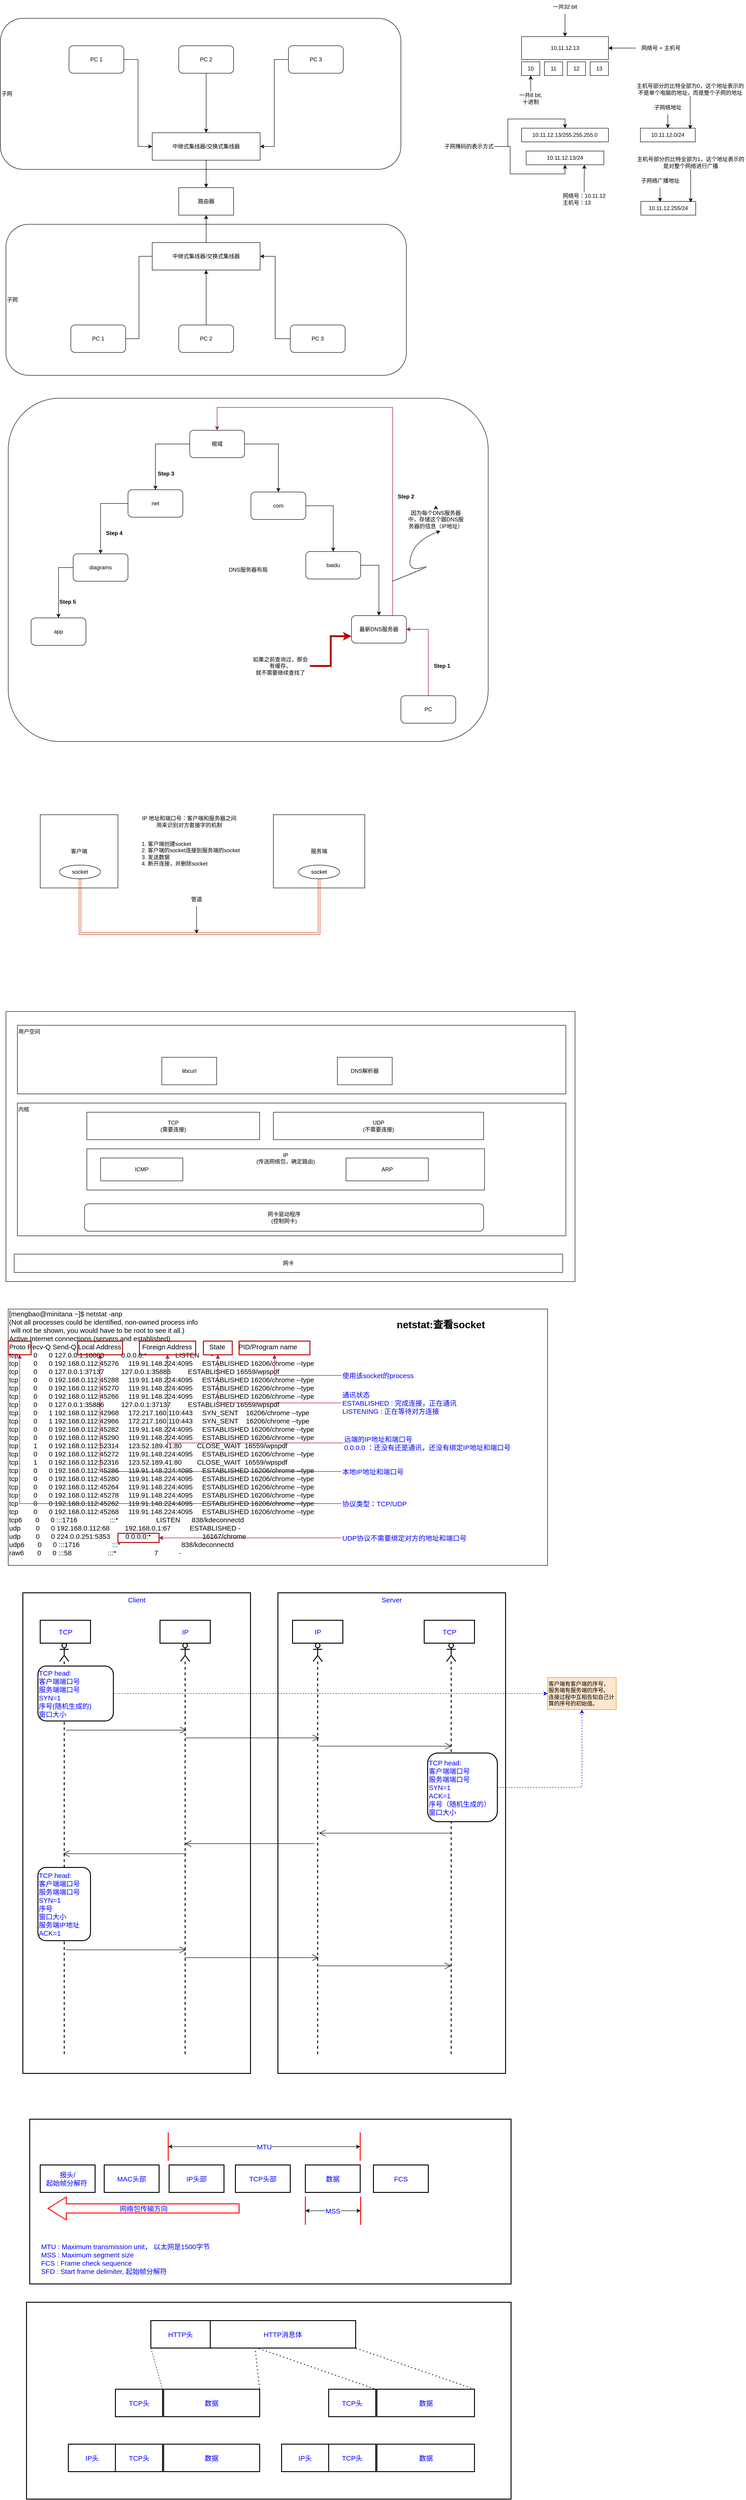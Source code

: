 <mxfile version="18.1.3" type="github">
  <diagram id="knVdi2B20uO46Ndzs_iI" name="Page-1">
    <mxGraphModel dx="2249" dy="760" grid="1" gridSize="10" guides="1" tooltips="1" connect="1" arrows="1" fold="1" page="1" pageScale="1" pageWidth="827" pageHeight="1169" math="0" shadow="0">
      <root>
        <mxCell id="0" />
        <mxCell id="1" parent="0" />
        <mxCell id="ZMraVCoQCxqRNA1w8z8N-147" value="Server" style="rounded=0;whiteSpace=wrap;html=1;shadow=0;fontSize=15;fontColor=#0000FF;strokeColor=default;strokeWidth=2;fillColor=default;verticalAlign=top;" parent="1" vertex="1">
          <mxGeometry x="-220" y="3480" width="498" height="1050" as="geometry" />
        </mxCell>
        <mxCell id="ZMraVCoQCxqRNA1w8z8N-146" value="Client" style="rounded=0;whiteSpace=wrap;html=1;shadow=0;fontSize=15;fontColor=#0000FF;strokeColor=default;strokeWidth=2;fillColor=default;verticalAlign=top;" parent="1" vertex="1">
          <mxGeometry x="-778" y="3480" width="498" height="1050" as="geometry" />
        </mxCell>
        <mxCell id="ZMraVCoQCxqRNA1w8z8N-74" value="DNS服务器布局" style="rounded=1;whiteSpace=wrap;html=1;shadow=0;strokeColor=default;" parent="1" vertex="1">
          <mxGeometry x="-810" y="870" width="1050" height="750" as="geometry" />
        </mxCell>
        <mxCell id="ZMraVCoQCxqRNA1w8z8N-20" value="子网" style="rounded=1;whiteSpace=wrap;html=1;shadow=0;strokeColor=default;align=left;" parent="1" vertex="1">
          <mxGeometry x="-815" y="490" width="876" height="330" as="geometry" />
        </mxCell>
        <mxCell id="ZMraVCoQCxqRNA1w8z8N-18" value="子网" style="rounded=1;whiteSpace=wrap;html=1;shadow=0;strokeColor=default;align=left;" parent="1" vertex="1">
          <mxGeometry x="-827" y="40" width="876" height="330" as="geometry" />
        </mxCell>
        <mxCell id="ZMraVCoQCxqRNA1w8z8N-12" style="edgeStyle=orthogonalEdgeStyle;rounded=0;orthogonalLoop=1;jettySize=auto;html=1;" parent="1" source="ZMraVCoQCxqRNA1w8z8N-1" target="ZMraVCoQCxqRNA1w8z8N-4" edge="1">
          <mxGeometry relative="1" as="geometry" />
        </mxCell>
        <mxCell id="ZMraVCoQCxqRNA1w8z8N-1" value="PC 2" style="rounded=1;whiteSpace=wrap;html=1;" parent="1" vertex="1">
          <mxGeometry x="-437" y="100" width="120" height="60" as="geometry" />
        </mxCell>
        <mxCell id="ZMraVCoQCxqRNA1w8z8N-10" style="edgeStyle=orthogonalEdgeStyle;rounded=0;orthogonalLoop=1;jettySize=auto;html=1;entryX=0;entryY=0.5;entryDx=0;entryDy=0;" parent="1" source="ZMraVCoQCxqRNA1w8z8N-2" target="ZMraVCoQCxqRNA1w8z8N-4" edge="1">
          <mxGeometry relative="1" as="geometry" />
        </mxCell>
        <mxCell id="ZMraVCoQCxqRNA1w8z8N-2" value="PC 1" style="rounded=1;whiteSpace=wrap;html=1;" parent="1" vertex="1">
          <mxGeometry x="-677" y="100" width="120" height="60" as="geometry" />
        </mxCell>
        <mxCell id="ZMraVCoQCxqRNA1w8z8N-11" style="edgeStyle=orthogonalEdgeStyle;rounded=0;orthogonalLoop=1;jettySize=auto;html=1;entryX=1;entryY=0.5;entryDx=0;entryDy=0;" parent="1" source="ZMraVCoQCxqRNA1w8z8N-3" target="ZMraVCoQCxqRNA1w8z8N-4" edge="1">
          <mxGeometry relative="1" as="geometry" />
        </mxCell>
        <mxCell id="ZMraVCoQCxqRNA1w8z8N-3" value="PC 3" style="rounded=1;whiteSpace=wrap;html=1;" parent="1" vertex="1">
          <mxGeometry x="-197" y="100" width="120" height="60" as="geometry" />
        </mxCell>
        <mxCell id="ZMraVCoQCxqRNA1w8z8N-13" style="edgeStyle=orthogonalEdgeStyle;rounded=0;orthogonalLoop=1;jettySize=auto;html=1;exitX=0.5;exitY=1;exitDx=0;exitDy=0;entryX=0.5;entryY=0;entryDx=0;entryDy=0;" parent="1" source="ZMraVCoQCxqRNA1w8z8N-4" target="ZMraVCoQCxqRNA1w8z8N-5" edge="1">
          <mxGeometry relative="1" as="geometry" />
        </mxCell>
        <mxCell id="ZMraVCoQCxqRNA1w8z8N-4" value="中继式集线器/交换式集线器" style="rounded=0;whiteSpace=wrap;html=1;" parent="1" vertex="1">
          <mxGeometry x="-495" y="290" width="236" height="60" as="geometry" />
        </mxCell>
        <mxCell id="ZMraVCoQCxqRNA1w8z8N-5" value="路由器" style="rounded=0;whiteSpace=wrap;html=1;" parent="1" vertex="1">
          <mxGeometry x="-437" y="410" width="120" height="60" as="geometry" />
        </mxCell>
        <mxCell id="ZMraVCoQCxqRNA1w8z8N-15" style="edgeStyle=orthogonalEdgeStyle;rounded=0;orthogonalLoop=1;jettySize=auto;html=1;entryX=0.5;entryY=1;entryDx=0;entryDy=0;" parent="1" source="ZMraVCoQCxqRNA1w8z8N-6" target="ZMraVCoQCxqRNA1w8z8N-9" edge="1">
          <mxGeometry relative="1" as="geometry" />
        </mxCell>
        <mxCell id="ZMraVCoQCxqRNA1w8z8N-6" value="PC 2" style="rounded=1;whiteSpace=wrap;html=1;" parent="1" vertex="1">
          <mxGeometry x="-437" y="710" width="120" height="60" as="geometry" />
        </mxCell>
        <mxCell id="ZMraVCoQCxqRNA1w8z8N-7" value="PC 1" style="rounded=1;whiteSpace=wrap;html=1;" parent="1" vertex="1">
          <mxGeometry x="-673" y="710" width="120" height="60" as="geometry" />
        </mxCell>
        <mxCell id="ZMraVCoQCxqRNA1w8z8N-17" style="edgeStyle=orthogonalEdgeStyle;rounded=0;orthogonalLoop=1;jettySize=auto;html=1;entryX=1;entryY=0.5;entryDx=0;entryDy=0;" parent="1" source="ZMraVCoQCxqRNA1w8z8N-8" target="ZMraVCoQCxqRNA1w8z8N-9" edge="1">
          <mxGeometry relative="1" as="geometry" />
        </mxCell>
        <mxCell id="ZMraVCoQCxqRNA1w8z8N-8" value="PC 3" style="rounded=1;whiteSpace=wrap;html=1;" parent="1" vertex="1">
          <mxGeometry x="-193" y="710" width="120" height="60" as="geometry" />
        </mxCell>
        <mxCell id="ZMraVCoQCxqRNA1w8z8N-14" style="edgeStyle=orthogonalEdgeStyle;rounded=0;orthogonalLoop=1;jettySize=auto;html=1;exitX=0.5;exitY=0;exitDx=0;exitDy=0;" parent="1" source="ZMraVCoQCxqRNA1w8z8N-9" target="ZMraVCoQCxqRNA1w8z8N-5" edge="1">
          <mxGeometry relative="1" as="geometry" />
        </mxCell>
        <mxCell id="ZMraVCoQCxqRNA1w8z8N-9" value="中继式集线器/交换式集线器" style="rounded=0;whiteSpace=wrap;html=1;" parent="1" vertex="1">
          <mxGeometry x="-495" y="530" width="236" height="60" as="geometry" />
        </mxCell>
        <mxCell id="ZMraVCoQCxqRNA1w8z8N-21" value="" style="edgeStyle=orthogonalEdgeStyle;rounded=0;orthogonalLoop=1;jettySize=auto;html=1;entryX=0;entryY=0.5;entryDx=0;entryDy=0;endArrow=none;" parent="1" source="ZMraVCoQCxqRNA1w8z8N-7" target="ZMraVCoQCxqRNA1w8z8N-9" edge="1">
          <mxGeometry relative="1" as="geometry">
            <mxPoint x="-553" y="740" as="sourcePoint" />
            <mxPoint x="-495" y="560" as="targetPoint" />
          </mxGeometry>
        </mxCell>
        <mxCell id="ZMraVCoQCxqRNA1w8z8N-22" value="10.11.12.13" style="rounded=0;whiteSpace=wrap;html=1;shadow=0;strokeColor=default;" parent="1" vertex="1">
          <mxGeometry x="313" y="80" width="190" height="50" as="geometry" />
        </mxCell>
        <mxCell id="ZMraVCoQCxqRNA1w8z8N-30" style="edgeStyle=orthogonalEdgeStyle;rounded=0;orthogonalLoop=1;jettySize=auto;html=1;" parent="1" source="ZMraVCoQCxqRNA1w8z8N-23" target="ZMraVCoQCxqRNA1w8z8N-22" edge="1">
          <mxGeometry relative="1" as="geometry" />
        </mxCell>
        <mxCell id="ZMraVCoQCxqRNA1w8z8N-23" value="一共32 bit" style="text;html=1;strokeColor=none;fillColor=none;align=center;verticalAlign=middle;whiteSpace=wrap;rounded=0;shadow=0;" parent="1" vertex="1">
          <mxGeometry x="378" width="60" height="30" as="geometry" />
        </mxCell>
        <mxCell id="ZMraVCoQCxqRNA1w8z8N-24" value="10.11.12.13/255.255.255.0" style="rounded=0;whiteSpace=wrap;html=1;shadow=0;strokeColor=default;" parent="1" vertex="1">
          <mxGeometry x="313" y="280" width="190" height="30" as="geometry" />
        </mxCell>
        <mxCell id="ZMraVCoQCxqRNA1w8z8N-25" value="10" style="rounded=0;whiteSpace=wrap;html=1;shadow=0;strokeColor=default;" parent="1" vertex="1">
          <mxGeometry x="313" y="135" width="40" height="30" as="geometry" />
        </mxCell>
        <mxCell id="ZMraVCoQCxqRNA1w8z8N-26" value="11" style="rounded=0;whiteSpace=wrap;html=1;shadow=0;strokeColor=default;" parent="1" vertex="1">
          <mxGeometry x="363" y="135" width="40" height="30" as="geometry" />
        </mxCell>
        <mxCell id="ZMraVCoQCxqRNA1w8z8N-27" value="12" style="rounded=0;whiteSpace=wrap;html=1;shadow=0;strokeColor=default;" parent="1" vertex="1">
          <mxGeometry x="413" y="135" width="40" height="30" as="geometry" />
        </mxCell>
        <mxCell id="ZMraVCoQCxqRNA1w8z8N-28" value="13" style="rounded=0;whiteSpace=wrap;html=1;shadow=0;strokeColor=default;" parent="1" vertex="1">
          <mxGeometry x="463" y="135" width="40" height="30" as="geometry" />
        </mxCell>
        <mxCell id="ZMraVCoQCxqRNA1w8z8N-32" style="edgeStyle=orthogonalEdgeStyle;rounded=0;orthogonalLoop=1;jettySize=auto;html=1;exitX=0.5;exitY=0;exitDx=0;exitDy=0;entryX=0.5;entryY=1;entryDx=0;entryDy=0;" parent="1" source="ZMraVCoQCxqRNA1w8z8N-31" target="ZMraVCoQCxqRNA1w8z8N-25" edge="1">
          <mxGeometry relative="1" as="geometry" />
        </mxCell>
        <mxCell id="ZMraVCoQCxqRNA1w8z8N-31" value="一共8 bit, 十进制" style="text;html=1;strokeColor=none;fillColor=none;align=center;verticalAlign=middle;whiteSpace=wrap;rounded=0;shadow=0;" parent="1" vertex="1">
          <mxGeometry x="303" y="200" width="60" height="30" as="geometry" />
        </mxCell>
        <mxCell id="ZMraVCoQCxqRNA1w8z8N-35" style="edgeStyle=orthogonalEdgeStyle;rounded=0;orthogonalLoop=1;jettySize=auto;html=1;" parent="1" source="ZMraVCoQCxqRNA1w8z8N-34" target="ZMraVCoQCxqRNA1w8z8N-22" edge="1">
          <mxGeometry relative="1" as="geometry" />
        </mxCell>
        <mxCell id="ZMraVCoQCxqRNA1w8z8N-34" value="网络号 + 主机号" style="text;html=1;strokeColor=none;fillColor=none;align=center;verticalAlign=middle;whiteSpace=wrap;rounded=0;shadow=0;" parent="1" vertex="1">
          <mxGeometry x="563" y="90" width="110" height="30" as="geometry" />
        </mxCell>
        <mxCell id="ZMraVCoQCxqRNA1w8z8N-36" value="10.11.12.13/24" style="rounded=0;whiteSpace=wrap;html=1;shadow=0;strokeColor=default;" parent="1" vertex="1">
          <mxGeometry x="323" y="330" width="170" height="30" as="geometry" />
        </mxCell>
        <mxCell id="ZMraVCoQCxqRNA1w8z8N-38" style="edgeStyle=orthogonalEdgeStyle;rounded=0;orthogonalLoop=1;jettySize=auto;html=1;entryX=0.5;entryY=0;entryDx=0;entryDy=0;" parent="1" source="ZMraVCoQCxqRNA1w8z8N-37" target="ZMraVCoQCxqRNA1w8z8N-24" edge="1">
          <mxGeometry relative="1" as="geometry" />
        </mxCell>
        <mxCell id="ZMraVCoQCxqRNA1w8z8N-39" style="edgeStyle=orthogonalEdgeStyle;rounded=0;orthogonalLoop=1;jettySize=auto;html=1;entryX=0.5;entryY=1;entryDx=0;entryDy=0;" parent="1" source="ZMraVCoQCxqRNA1w8z8N-37" target="ZMraVCoQCxqRNA1w8z8N-36" edge="1">
          <mxGeometry relative="1" as="geometry" />
        </mxCell>
        <mxCell id="ZMraVCoQCxqRNA1w8z8N-37" value="子网掩码的表示方式" style="text;html=1;strokeColor=none;fillColor=none;align=center;verticalAlign=middle;whiteSpace=wrap;rounded=0;shadow=0;" parent="1" vertex="1">
          <mxGeometry x="143" y="305" width="110" height="30" as="geometry" />
        </mxCell>
        <mxCell id="ZMraVCoQCxqRNA1w8z8N-42" style="edgeStyle=orthogonalEdgeStyle;rounded=0;orthogonalLoop=1;jettySize=auto;html=1;entryX=0.5;entryY=0;entryDx=0;entryDy=0;" parent="1" source="ZMraVCoQCxqRNA1w8z8N-40" target="ZMraVCoQCxqRNA1w8z8N-41" edge="1">
          <mxGeometry relative="1" as="geometry" />
        </mxCell>
        <mxCell id="ZMraVCoQCxqRNA1w8z8N-40" value="子网络地址" style="text;html=1;strokeColor=none;fillColor=none;align=center;verticalAlign=middle;whiteSpace=wrap;rounded=0;shadow=0;" parent="1" vertex="1">
          <mxGeometry x="593" y="220" width="80" height="30" as="geometry" />
        </mxCell>
        <mxCell id="ZMraVCoQCxqRNA1w8z8N-41" value="10.11.12.0/24" style="rounded=0;whiteSpace=wrap;html=1;shadow=0;strokeColor=default;" parent="1" vertex="1">
          <mxGeometry x="573" y="280" width="120" height="30" as="geometry" />
        </mxCell>
        <mxCell id="ZMraVCoQCxqRNA1w8z8N-45" style="edgeStyle=orthogonalEdgeStyle;rounded=0;orthogonalLoop=1;jettySize=auto;html=1;entryX=0.908;entryY=0.067;entryDx=0;entryDy=0;entryPerimeter=0;" parent="1" source="ZMraVCoQCxqRNA1w8z8N-43" target="ZMraVCoQCxqRNA1w8z8N-41" edge="1">
          <mxGeometry relative="1" as="geometry" />
        </mxCell>
        <mxCell id="ZMraVCoQCxqRNA1w8z8N-43" value="主机号部分的比特全部为0，这个地址表示的不是单个电脑的地址，而是整个子网的地址" style="text;html=1;strokeColor=none;fillColor=none;align=center;verticalAlign=middle;whiteSpace=wrap;rounded=0;shadow=0;" parent="1" vertex="1">
          <mxGeometry x="562" y="180" width="240" height="30" as="geometry" />
        </mxCell>
        <mxCell id="ZMraVCoQCxqRNA1w8z8N-47" style="edgeStyle=orthogonalEdgeStyle;rounded=0;orthogonalLoop=1;jettySize=auto;html=1;entryX=0.75;entryY=1;entryDx=0;entryDy=0;" parent="1" source="ZMraVCoQCxqRNA1w8z8N-46" target="ZMraVCoQCxqRNA1w8z8N-36" edge="1">
          <mxGeometry relative="1" as="geometry" />
        </mxCell>
        <mxCell id="ZMraVCoQCxqRNA1w8z8N-46" value="网络号：10.11.12&lt;br&gt;&lt;div style=&quot;text-align: left&quot;&gt;&lt;span&gt;主机号：13&lt;/span&gt;&lt;/div&gt;" style="text;html=1;strokeColor=none;fillColor=none;align=center;verticalAlign=middle;whiteSpace=wrap;rounded=0;shadow=0;" parent="1" vertex="1">
          <mxGeometry x="390" y="420" width="120" height="30" as="geometry" />
        </mxCell>
        <mxCell id="ZMraVCoQCxqRNA1w8z8N-48" style="edgeStyle=orthogonalEdgeStyle;rounded=0;orthogonalLoop=1;jettySize=auto;html=1;entryX=0.35;entryY=0.033;entryDx=0;entryDy=0;entryPerimeter=0;" parent="1" source="ZMraVCoQCxqRNA1w8z8N-49" target="ZMraVCoQCxqRNA1w8z8N-50" edge="1">
          <mxGeometry relative="1" as="geometry" />
        </mxCell>
        <mxCell id="ZMraVCoQCxqRNA1w8z8N-49" value="子网络广播地址" style="text;html=1;strokeColor=none;fillColor=none;align=center;verticalAlign=middle;whiteSpace=wrap;rounded=0;shadow=0;" parent="1" vertex="1">
          <mxGeometry x="565.5" y="380" width="101" height="30" as="geometry" />
        </mxCell>
        <mxCell id="ZMraVCoQCxqRNA1w8z8N-50" value="10.11.12.255/24" style="rounded=0;whiteSpace=wrap;html=1;shadow=0;strokeColor=default;" parent="1" vertex="1">
          <mxGeometry x="574" y="440" width="120" height="30" as="geometry" />
        </mxCell>
        <mxCell id="ZMraVCoQCxqRNA1w8z8N-51" style="edgeStyle=orthogonalEdgeStyle;rounded=0;orthogonalLoop=1;jettySize=auto;html=1;entryX=0.908;entryY=0.067;entryDx=0;entryDy=0;entryPerimeter=0;" parent="1" source="ZMraVCoQCxqRNA1w8z8N-52" target="ZMraVCoQCxqRNA1w8z8N-50" edge="1">
          <mxGeometry relative="1" as="geometry" />
        </mxCell>
        <mxCell id="ZMraVCoQCxqRNA1w8z8N-52" value="主机号部分的比特全部为1，这个地址表示的是对整个网络进行广播" style="text;html=1;strokeColor=none;fillColor=none;align=center;verticalAlign=middle;whiteSpace=wrap;rounded=0;shadow=0;" parent="1" vertex="1">
          <mxGeometry x="563" y="340" width="240" height="30" as="geometry" />
        </mxCell>
        <mxCell id="ZMraVCoQCxqRNA1w8z8N-61" style="edgeStyle=orthogonalEdgeStyle;rounded=0;orthogonalLoop=1;jettySize=auto;html=1;" parent="1" source="ZMraVCoQCxqRNA1w8z8N-54" target="ZMraVCoQCxqRNA1w8z8N-56" edge="1">
          <mxGeometry relative="1" as="geometry" />
        </mxCell>
        <mxCell id="ZMraVCoQCxqRNA1w8z8N-65" style="edgeStyle=orthogonalEdgeStyle;rounded=0;orthogonalLoop=1;jettySize=auto;html=1;exitX=0;exitY=0.5;exitDx=0;exitDy=0;" parent="1" source="ZMraVCoQCxqRNA1w8z8N-54" target="ZMraVCoQCxqRNA1w8z8N-55" edge="1">
          <mxGeometry relative="1" as="geometry" />
        </mxCell>
        <mxCell id="ZMraVCoQCxqRNA1w8z8N-54" value="根域" style="rounded=1;whiteSpace=wrap;html=1;shadow=0;strokeColor=default;" parent="1" vertex="1">
          <mxGeometry x="-413" y="940" width="120" height="60" as="geometry" />
        </mxCell>
        <mxCell id="ZMraVCoQCxqRNA1w8z8N-66" style="edgeStyle=orthogonalEdgeStyle;rounded=0;orthogonalLoop=1;jettySize=auto;html=1;exitX=0;exitY=0.5;exitDx=0;exitDy=0;entryX=0.5;entryY=0;entryDx=0;entryDy=0;" parent="1" source="ZMraVCoQCxqRNA1w8z8N-55" target="ZMraVCoQCxqRNA1w8z8N-57" edge="1">
          <mxGeometry relative="1" as="geometry" />
        </mxCell>
        <mxCell id="ZMraVCoQCxqRNA1w8z8N-55" value="net" style="rounded=1;whiteSpace=wrap;html=1;shadow=0;strokeColor=default;" parent="1" vertex="1">
          <mxGeometry x="-548" y="1070" width="120" height="60" as="geometry" />
        </mxCell>
        <mxCell id="ZMraVCoQCxqRNA1w8z8N-62" style="edgeStyle=orthogonalEdgeStyle;rounded=0;orthogonalLoop=1;jettySize=auto;html=1;exitX=1;exitY=0.5;exitDx=0;exitDy=0;" parent="1" source="ZMraVCoQCxqRNA1w8z8N-56" target="ZMraVCoQCxqRNA1w8z8N-58" edge="1">
          <mxGeometry relative="1" as="geometry" />
        </mxCell>
        <mxCell id="ZMraVCoQCxqRNA1w8z8N-56" value="com" style="rounded=1;whiteSpace=wrap;html=1;shadow=0;strokeColor=default;" parent="1" vertex="1">
          <mxGeometry x="-279" y="1075" width="120" height="60" as="geometry" />
        </mxCell>
        <mxCell id="ZMraVCoQCxqRNA1w8z8N-67" style="edgeStyle=orthogonalEdgeStyle;rounded=0;orthogonalLoop=1;jettySize=auto;html=1;entryX=0.5;entryY=0;entryDx=0;entryDy=0;exitX=0;exitY=0.5;exitDx=0;exitDy=0;" parent="1" source="ZMraVCoQCxqRNA1w8z8N-57" target="ZMraVCoQCxqRNA1w8z8N-59" edge="1">
          <mxGeometry relative="1" as="geometry" />
        </mxCell>
        <mxCell id="ZMraVCoQCxqRNA1w8z8N-57" value="diagrams" style="rounded=1;whiteSpace=wrap;html=1;shadow=0;strokeColor=default;" parent="1" vertex="1">
          <mxGeometry x="-668" y="1210" width="120" height="60" as="geometry" />
        </mxCell>
        <mxCell id="ZMraVCoQCxqRNA1w8z8N-64" style="edgeStyle=orthogonalEdgeStyle;rounded=0;orthogonalLoop=1;jettySize=auto;html=1;exitX=1;exitY=0.5;exitDx=0;exitDy=0;" parent="1" source="ZMraVCoQCxqRNA1w8z8N-58" target="ZMraVCoQCxqRNA1w8z8N-60" edge="1">
          <mxGeometry relative="1" as="geometry" />
        </mxCell>
        <mxCell id="ZMraVCoQCxqRNA1w8z8N-58" value="baidu" style="rounded=1;whiteSpace=wrap;html=1;shadow=0;strokeColor=default;" parent="1" vertex="1">
          <mxGeometry x="-159" y="1205" width="120" height="60" as="geometry" />
        </mxCell>
        <mxCell id="ZMraVCoQCxqRNA1w8z8N-59" value="app" style="rounded=1;whiteSpace=wrap;html=1;shadow=0;strokeColor=default;" parent="1" vertex="1">
          <mxGeometry x="-760" y="1350" width="120" height="60" as="geometry" />
        </mxCell>
        <mxCell id="ZMraVCoQCxqRNA1w8z8N-73" style="edgeStyle=orthogonalEdgeStyle;rounded=0;orthogonalLoop=1;jettySize=auto;html=1;exitX=0.75;exitY=0;exitDx=0;exitDy=0;fillColor=#d80073;strokeColor=#A50040;" parent="1" source="ZMraVCoQCxqRNA1w8z8N-60" target="ZMraVCoQCxqRNA1w8z8N-54" edge="1">
          <mxGeometry relative="1" as="geometry">
            <mxPoint x="-10" y="990" as="targetPoint" />
            <Array as="points">
              <mxPoint x="31" y="890" />
              <mxPoint x="-353" y="890" />
            </Array>
          </mxGeometry>
        </mxCell>
        <mxCell id="ZMraVCoQCxqRNA1w8z8N-60" value="最新DNS服务器" style="rounded=1;whiteSpace=wrap;html=1;shadow=0;strokeColor=default;" parent="1" vertex="1">
          <mxGeometry x="-59" y="1345" width="120" height="60" as="geometry" />
        </mxCell>
        <mxCell id="ZMraVCoQCxqRNA1w8z8N-72" style="edgeStyle=orthogonalEdgeStyle;rounded=0;orthogonalLoop=1;jettySize=auto;html=1;exitX=0.5;exitY=0;exitDx=0;exitDy=0;entryX=1;entryY=0.5;entryDx=0;entryDy=0;fillColor=#d80073;strokeColor=#A50040;" parent="1" source="ZMraVCoQCxqRNA1w8z8N-68" target="ZMraVCoQCxqRNA1w8z8N-60" edge="1">
          <mxGeometry relative="1" as="geometry" />
        </mxCell>
        <mxCell id="ZMraVCoQCxqRNA1w8z8N-68" value="PC" style="rounded=1;whiteSpace=wrap;html=1;shadow=0;strokeColor=default;" parent="1" vertex="1">
          <mxGeometry x="49" y="1520" width="120" height="60" as="geometry" />
        </mxCell>
        <mxCell id="ZMraVCoQCxqRNA1w8z8N-80" style="edgeStyle=orthogonalEdgeStyle;rounded=0;orthogonalLoop=1;jettySize=auto;html=1;" parent="1" source="ZMraVCoQCxqRNA1w8z8N-75" target="ZMraVCoQCxqRNA1w8z8N-74" edge="1">
          <mxGeometry relative="1" as="geometry">
            <Array as="points">
              <mxPoint x="-50" y="1180" />
              <mxPoint x="-50" y="1180" />
            </Array>
          </mxGeometry>
        </mxCell>
        <mxCell id="ZMraVCoQCxqRNA1w8z8N-75" value="因为每个DNS服务器中，存储这个跟DNS服务器的信息（IP地址）" style="text;html=1;strokeColor=none;fillColor=none;align=center;verticalAlign=middle;whiteSpace=wrap;rounded=0;shadow=0;" parent="1" vertex="1">
          <mxGeometry x="61" y="1110" width="129" height="50" as="geometry" />
        </mxCell>
        <mxCell id="ZMraVCoQCxqRNA1w8z8N-82" value="" style="curved=1;endArrow=classic;html=1;rounded=0;entryX=0.576;entryY=1.002;entryDx=0;entryDy=0;entryPerimeter=0;" parent="1" target="ZMraVCoQCxqRNA1w8z8N-75" edge="1">
          <mxGeometry width="50" height="50" relative="1" as="geometry">
            <mxPoint x="30" y="1270" as="sourcePoint" />
            <mxPoint x="131" y="1180" as="targetPoint" />
            <Array as="points">
              <mxPoint x="131" y="1230" />
              <mxPoint x="61" y="1250" />
              <mxPoint x="81" y="1180" />
            </Array>
          </mxGeometry>
        </mxCell>
        <mxCell id="ZMraVCoQCxqRNA1w8z8N-90" style="edgeStyle=orthogonalEdgeStyle;rounded=0;orthogonalLoop=1;jettySize=auto;html=1;entryX=0;entryY=0.75;entryDx=0;entryDy=0;fillColor=#e51400;strokeColor=#B20000;strokeWidth=4;" parent="1" source="ZMraVCoQCxqRNA1w8z8N-83" target="ZMraVCoQCxqRNA1w8z8N-60" edge="1">
          <mxGeometry relative="1" as="geometry" />
        </mxCell>
        <mxCell id="ZMraVCoQCxqRNA1w8z8N-83" value="如果之前查询过，那会有缓存。&lt;br&gt;就不需要继续查找了" style="text;html=1;strokeColor=none;fillColor=none;align=center;verticalAlign=middle;whiteSpace=wrap;rounded=0;shadow=0;" parent="1" vertex="1">
          <mxGeometry x="-279" y="1430" width="129" height="50" as="geometry" />
        </mxCell>
        <mxCell id="ZMraVCoQCxqRNA1w8z8N-84" value="Step 1" style="text;html=1;strokeColor=none;fillColor=none;align=center;verticalAlign=middle;whiteSpace=wrap;rounded=0;shadow=0;fontStyle=1" parent="1" vertex="1">
          <mxGeometry x="109" y="1440" width="60" height="30" as="geometry" />
        </mxCell>
        <mxCell id="ZMraVCoQCxqRNA1w8z8N-85" value="Step 2" style="text;html=1;strokeColor=none;fillColor=none;align=center;verticalAlign=middle;whiteSpace=wrap;rounded=0;shadow=0;fontStyle=1" parent="1" vertex="1">
          <mxGeometry x="30" y="1070" width="60" height="30" as="geometry" />
        </mxCell>
        <mxCell id="ZMraVCoQCxqRNA1w8z8N-86" value="Step 3" style="text;html=1;strokeColor=none;fillColor=none;align=center;verticalAlign=middle;whiteSpace=wrap;rounded=0;shadow=0;fontStyle=1" parent="1" vertex="1">
          <mxGeometry x="-495" y="1020" width="60" height="30" as="geometry" />
        </mxCell>
        <mxCell id="ZMraVCoQCxqRNA1w8z8N-88" value="Step 4" style="text;html=1;strokeColor=none;fillColor=none;align=center;verticalAlign=middle;whiteSpace=wrap;rounded=0;shadow=0;fontStyle=1" parent="1" vertex="1">
          <mxGeometry x="-608" y="1150" width="60" height="30" as="geometry" />
        </mxCell>
        <mxCell id="ZMraVCoQCxqRNA1w8z8N-89" value="Step 5" style="text;html=1;strokeColor=none;fillColor=none;align=center;verticalAlign=middle;whiteSpace=wrap;rounded=0;shadow=0;fontStyle=1" parent="1" vertex="1">
          <mxGeometry x="-710" y="1300" width="60" height="30" as="geometry" />
        </mxCell>
        <mxCell id="ZMraVCoQCxqRNA1w8z8N-91" value="客户端" style="rounded=0;whiteSpace=wrap;html=1;shadow=0;strokeColor=default;" parent="1" vertex="1">
          <mxGeometry x="-740" y="1780" width="170" height="160" as="geometry" />
        </mxCell>
        <mxCell id="ZMraVCoQCxqRNA1w8z8N-92" value="服务端" style="rounded=0;whiteSpace=wrap;html=1;shadow=0;strokeColor=default;" parent="1" vertex="1">
          <mxGeometry x="-230" y="1780" width="200" height="160" as="geometry" />
        </mxCell>
        <mxCell id="ZMraVCoQCxqRNA1w8z8N-95" style="edgeStyle=orthogonalEdgeStyle;rounded=0;orthogonalLoop=1;jettySize=auto;html=1;exitX=0.5;exitY=1;exitDx=0;exitDy=0;strokeWidth=1;shape=link;fillColor=#fa6800;strokeColor=#C73500;" parent="1" source="ZMraVCoQCxqRNA1w8z8N-93" target="ZMraVCoQCxqRNA1w8z8N-94" edge="1">
          <mxGeometry relative="1" as="geometry">
            <Array as="points">
              <mxPoint x="-653" y="2040" />
              <mxPoint x="-130" y="2040" />
            </Array>
          </mxGeometry>
        </mxCell>
        <mxCell id="ZMraVCoQCxqRNA1w8z8N-93" value="socket" style="ellipse;whiteSpace=wrap;html=1;shadow=0;strokeColor=default;" parent="1" vertex="1">
          <mxGeometry x="-698" y="1890" width="90" height="30" as="geometry" />
        </mxCell>
        <mxCell id="ZMraVCoQCxqRNA1w8z8N-94" value="socket" style="ellipse;whiteSpace=wrap;html=1;shadow=0;strokeColor=default;" parent="1" vertex="1">
          <mxGeometry x="-175" y="1890" width="90" height="30" as="geometry" />
        </mxCell>
        <mxCell id="ZMraVCoQCxqRNA1w8z8N-97" style="edgeStyle=orthogonalEdgeStyle;rounded=0;orthogonalLoop=1;jettySize=auto;html=1;strokeWidth=1;" parent="1" source="ZMraVCoQCxqRNA1w8z8N-96" edge="1">
          <mxGeometry relative="1" as="geometry">
            <mxPoint x="-398" y="2040" as="targetPoint" />
          </mxGeometry>
        </mxCell>
        <mxCell id="ZMraVCoQCxqRNA1w8z8N-96" value="管道" style="text;html=1;strokeColor=none;fillColor=none;align=center;verticalAlign=middle;whiteSpace=wrap;rounded=0;shadow=0;" parent="1" vertex="1">
          <mxGeometry x="-428" y="1950" width="60" height="30" as="geometry" />
        </mxCell>
        <mxCell id="ZMraVCoQCxqRNA1w8z8N-98" value="1. 客户端创建socket&lt;br&gt;2. 客户端的socket连接到服务端的socket&lt;br&gt;3. 发送数据&lt;br&gt;4. 断开连接，并删除socket" style="text;html=1;strokeColor=none;fillColor=none;align=left;verticalAlign=middle;whiteSpace=wrap;rounded=0;shadow=0;" parent="1" vertex="1">
          <mxGeometry x="-520" y="1820" width="240" height="90" as="geometry" />
        </mxCell>
        <mxCell id="ZMraVCoQCxqRNA1w8z8N-99" value="IP 地址和端口号：客户端和服务器之间用来识别对方套接字的机制" style="text;html=1;strokeColor=none;fillColor=none;align=center;verticalAlign=middle;whiteSpace=wrap;rounded=0;shadow=0;" parent="1" vertex="1">
          <mxGeometry x="-523" y="1780" width="218" height="30" as="geometry" />
        </mxCell>
        <mxCell id="ZMraVCoQCxqRNA1w8z8N-100" value="" style="rounded=0;whiteSpace=wrap;html=1;shadow=0;strokeColor=default;" parent="1" vertex="1">
          <mxGeometry x="-815" y="2210" width="1245" height="590" as="geometry" />
        </mxCell>
        <mxCell id="ZMraVCoQCxqRNA1w8z8N-101" value="用户空间" style="rounded=0;whiteSpace=wrap;html=1;shadow=0;strokeColor=default;align=left;verticalAlign=top;" parent="1" vertex="1">
          <mxGeometry x="-790" y="2240" width="1200" height="150" as="geometry" />
        </mxCell>
        <mxCell id="ZMraVCoQCxqRNA1w8z8N-102" value="内核" style="rounded=0;whiteSpace=wrap;html=1;shadow=0;strokeColor=default;align=left;verticalAlign=top;" parent="1" vertex="1">
          <mxGeometry x="-790" y="2410" width="1200" height="290" as="geometry" />
        </mxCell>
        <mxCell id="ZMraVCoQCxqRNA1w8z8N-103" value="网卡" style="rounded=0;whiteSpace=wrap;html=1;shadow=0;strokeColor=default;align=center;" parent="1" vertex="1">
          <mxGeometry x="-797" y="2740" width="1200" height="40" as="geometry" />
        </mxCell>
        <mxCell id="ZMraVCoQCxqRNA1w8z8N-104" value="DNS解析器" style="rounded=0;whiteSpace=wrap;html=1;shadow=0;strokeColor=default;" parent="1" vertex="1">
          <mxGeometry x="-90" y="2310" width="120" height="60" as="geometry" />
        </mxCell>
        <mxCell id="ZMraVCoQCxqRNA1w8z8N-105" value="libcurl" style="rounded=0;whiteSpace=wrap;html=1;shadow=0;strokeColor=default;" parent="1" vertex="1">
          <mxGeometry x="-474" y="2310" width="120" height="60" as="geometry" />
        </mxCell>
        <mxCell id="ZMraVCoQCxqRNA1w8z8N-106" value="TCP&lt;br&gt;(需要连接)" style="rounded=0;whiteSpace=wrap;html=1;shadow=0;strokeColor=default;" parent="1" vertex="1">
          <mxGeometry x="-638" y="2430" width="378" height="60" as="geometry" />
        </mxCell>
        <mxCell id="ZMraVCoQCxqRNA1w8z8N-107" value="UDP&lt;br&gt;(不需要连接)" style="rounded=0;whiteSpace=wrap;html=1;shadow=0;strokeColor=default;" parent="1" vertex="1">
          <mxGeometry x="-230" y="2430" width="460" height="60" as="geometry" />
        </mxCell>
        <mxCell id="ZMraVCoQCxqRNA1w8z8N-108" value="IP&lt;br&gt;(传送网络包，确定路由)" style="rounded=0;whiteSpace=wrap;html=1;shadow=0;strokeColor=default;verticalAlign=top;" parent="1" vertex="1">
          <mxGeometry x="-638" y="2510" width="870" height="90" as="geometry" />
        </mxCell>
        <mxCell id="ZMraVCoQCxqRNA1w8z8N-109" value="ICMP" style="rounded=0;whiteSpace=wrap;html=1;shadow=0;strokeColor=default;" parent="1" vertex="1">
          <mxGeometry x="-608" y="2530" width="180" height="50" as="geometry" />
        </mxCell>
        <mxCell id="ZMraVCoQCxqRNA1w8z8N-110" value="ARP" style="rounded=0;whiteSpace=wrap;html=1;shadow=0;strokeColor=default;" parent="1" vertex="1">
          <mxGeometry x="-71" y="2530" width="180" height="50" as="geometry" />
        </mxCell>
        <mxCell id="ZMraVCoQCxqRNA1w8z8N-111" value="网卡驱动程序&lt;br&gt;(控制网卡)" style="rounded=1;whiteSpace=wrap;html=1;shadow=0;strokeColor=default;" parent="1" vertex="1">
          <mxGeometry x="-643" y="2630" width="873" height="60" as="geometry" />
        </mxCell>
        <mxCell id="ZMraVCoQCxqRNA1w8z8N-113" value="&lt;div style=&quot;font-size: 15px;&quot;&gt;[mengbao@minitana ~]$ netstat -anp&lt;/div&gt;&lt;div style=&quot;font-size: 15px;&quot;&gt;(Not all processes could be identified, non-owned process info&lt;/div&gt;&lt;div style=&quot;font-size: 15px;&quot;&gt;&amp;nbsp;will not be shown, you would have to be root to see it all.)&lt;/div&gt;&lt;div style=&quot;font-size: 15px;&quot;&gt;Active Internet connections (servers and established)&lt;/div&gt;&lt;div style=&quot;font-size: 15px;&quot;&gt;Proto Recv-Q Send-Q Local Address&amp;nbsp; &amp;nbsp; &amp;nbsp; &amp;nbsp; &amp;nbsp; &amp;nbsp;Foreign Address&amp;nbsp; &amp;nbsp; &amp;nbsp; &amp;nbsp; &amp;nbsp;State&amp;nbsp; &amp;nbsp; &amp;nbsp; &amp;nbsp;PID/Program name&amp;nbsp; &amp;nbsp;&amp;nbsp;&lt;/div&gt;&lt;div style=&quot;font-size: 15px;&quot;&gt;tcp&amp;nbsp; &amp;nbsp; &amp;nbsp; &amp;nbsp; 0&amp;nbsp; &amp;nbsp; &amp;nbsp; 0 127.0.0.1:18083&amp;nbsp; &amp;nbsp; &amp;nbsp; &amp;nbsp; &amp;nbsp;0.0.0.0:*&amp;nbsp; &amp;nbsp; &amp;nbsp; &amp;nbsp; &amp;nbsp; &amp;nbsp; &amp;nbsp; &amp;nbsp;LISTEN&amp;nbsp; &amp;nbsp; &amp;nbsp; -&amp;nbsp; &amp;nbsp; &amp;nbsp; &amp;nbsp; &amp;nbsp; &amp;nbsp; &amp;nbsp; &amp;nbsp; &amp;nbsp; &amp;nbsp;&lt;/div&gt;&lt;div style=&quot;font-size: 15px;&quot;&gt;tcp&amp;nbsp; &amp;nbsp; &amp;nbsp; &amp;nbsp; 0&amp;nbsp; &amp;nbsp; &amp;nbsp; 0 192.168.0.112:45276&amp;nbsp; &amp;nbsp; &amp;nbsp;119.91.148.224:4095&amp;nbsp; &amp;nbsp; &amp;nbsp;ESTABLISHED 16206/chrome --type&amp;nbsp;&lt;/div&gt;&lt;div style=&quot;font-size: 15px;&quot;&gt;tcp&amp;nbsp; &amp;nbsp; &amp;nbsp; &amp;nbsp; 0&amp;nbsp; &amp;nbsp; &amp;nbsp; 0 127.0.0.1:37137&amp;nbsp; &amp;nbsp; &amp;nbsp; &amp;nbsp; &amp;nbsp;127.0.0.1:35886&amp;nbsp; &amp;nbsp; &amp;nbsp; &amp;nbsp; &amp;nbsp;ESTABLISHED 16559/wpspdf&amp;nbsp; &amp;nbsp; &amp;nbsp; &amp;nbsp;&amp;nbsp;&lt;/div&gt;&lt;div style=&quot;font-size: 15px;&quot;&gt;tcp&amp;nbsp; &amp;nbsp; &amp;nbsp; &amp;nbsp; 0&amp;nbsp; &amp;nbsp; &amp;nbsp; 0 192.168.0.112:45288&amp;nbsp; &amp;nbsp; &amp;nbsp;119.91.148.224:4095&amp;nbsp; &amp;nbsp; &amp;nbsp;ESTABLISHED 16206/chrome --type&amp;nbsp;&lt;/div&gt;&lt;div style=&quot;font-size: 15px;&quot;&gt;tcp&amp;nbsp; &amp;nbsp; &amp;nbsp; &amp;nbsp; 0&amp;nbsp; &amp;nbsp; &amp;nbsp; 0 192.168.0.112:45270&amp;nbsp; &amp;nbsp; &amp;nbsp;119.91.148.224:4095&amp;nbsp; &amp;nbsp; &amp;nbsp;ESTABLISHED 16206/chrome --type&amp;nbsp;&lt;/div&gt;&lt;div style=&quot;font-size: 15px;&quot;&gt;tcp&amp;nbsp; &amp;nbsp; &amp;nbsp; &amp;nbsp; 0&amp;nbsp; &amp;nbsp; &amp;nbsp; 0 192.168.0.112:45266&amp;nbsp; &amp;nbsp; &amp;nbsp;119.91.148.224:4095&amp;nbsp; &amp;nbsp; &amp;nbsp;ESTABLISHED 16206/chrome --type&amp;nbsp;&lt;/div&gt;&lt;div style=&quot;font-size: 15px;&quot;&gt;tcp&amp;nbsp; &amp;nbsp; &amp;nbsp; &amp;nbsp; 0&amp;nbsp; &amp;nbsp; &amp;nbsp; 0 127.0.0.1:35886&amp;nbsp; &amp;nbsp; &amp;nbsp; &amp;nbsp; &amp;nbsp;127.0.0.1:37137&amp;nbsp; &amp;nbsp; &amp;nbsp; &amp;nbsp; &amp;nbsp;ESTABLISHED 16559/wpspdf&amp;nbsp; &amp;nbsp; &amp;nbsp; &amp;nbsp;&amp;nbsp;&lt;/div&gt;&lt;div style=&quot;font-size: 15px;&quot;&gt;tcp&amp;nbsp; &amp;nbsp; &amp;nbsp; &amp;nbsp; 0&amp;nbsp; &amp;nbsp; &amp;nbsp; 1 192.168.0.112:42968&amp;nbsp; &amp;nbsp; &amp;nbsp;172.217.160.110:443&amp;nbsp; &amp;nbsp; &amp;nbsp;SYN_SENT&amp;nbsp; &amp;nbsp; 16206/chrome --type&amp;nbsp;&lt;/div&gt;&lt;div style=&quot;font-size: 15px;&quot;&gt;tcp&amp;nbsp; &amp;nbsp; &amp;nbsp; &amp;nbsp; 0&amp;nbsp; &amp;nbsp; &amp;nbsp; 1 192.168.0.112:42966&amp;nbsp; &amp;nbsp; &amp;nbsp;172.217.160.110:443&amp;nbsp; &amp;nbsp; &amp;nbsp;SYN_SENT&amp;nbsp; &amp;nbsp; 16206/chrome --type&amp;nbsp;&lt;/div&gt;&lt;div style=&quot;font-size: 15px;&quot;&gt;tcp&amp;nbsp; &amp;nbsp; &amp;nbsp; &amp;nbsp; 0&amp;nbsp; &amp;nbsp; &amp;nbsp; 0 192.168.0.112:45282&amp;nbsp; &amp;nbsp; &amp;nbsp;119.91.148.224:4095&amp;nbsp; &amp;nbsp; &amp;nbsp;ESTABLISHED 16206/chrome --type&amp;nbsp;&lt;/div&gt;&lt;div style=&quot;font-size: 15px;&quot;&gt;tcp&amp;nbsp; &amp;nbsp; &amp;nbsp; &amp;nbsp; 0&amp;nbsp; &amp;nbsp; &amp;nbsp; 0 192.168.0.112:45290&amp;nbsp; &amp;nbsp; &amp;nbsp;119.91.148.224:4095&amp;nbsp; &amp;nbsp; &amp;nbsp;ESTABLISHED 16206/chrome --type&amp;nbsp;&lt;/div&gt;&lt;div style=&quot;font-size: 15px;&quot;&gt;tcp&amp;nbsp; &amp;nbsp; &amp;nbsp; &amp;nbsp; 1&amp;nbsp; &amp;nbsp; &amp;nbsp; 0 192.168.0.112:52314&amp;nbsp; &amp;nbsp; &amp;nbsp;123.52.189.41:80&amp;nbsp; &amp;nbsp; &amp;nbsp; &amp;nbsp; CLOSE_WAIT&amp;nbsp; 16559/wpspdf&amp;nbsp; &amp;nbsp; &amp;nbsp; &amp;nbsp;&amp;nbsp;&lt;/div&gt;&lt;div style=&quot;font-size: 15px;&quot;&gt;tcp&amp;nbsp; &amp;nbsp; &amp;nbsp; &amp;nbsp; 0&amp;nbsp; &amp;nbsp; &amp;nbsp; 0 192.168.0.112:45272&amp;nbsp; &amp;nbsp; &amp;nbsp;119.91.148.224:4095&amp;nbsp; &amp;nbsp; &amp;nbsp;ESTABLISHED 16206/chrome --type&amp;nbsp;&lt;/div&gt;&lt;div style=&quot;font-size: 15px;&quot;&gt;tcp&amp;nbsp; &amp;nbsp; &amp;nbsp; &amp;nbsp; 1&amp;nbsp; &amp;nbsp; &amp;nbsp; 0 192.168.0.112:52316&amp;nbsp; &amp;nbsp; &amp;nbsp;123.52.189.41:80&amp;nbsp; &amp;nbsp; &amp;nbsp; &amp;nbsp; CLOSE_WAIT&amp;nbsp; 16559/wpspdf&amp;nbsp; &amp;nbsp; &amp;nbsp; &amp;nbsp;&amp;nbsp;&lt;/div&gt;&lt;div style=&quot;font-size: 15px;&quot;&gt;tcp&amp;nbsp; &amp;nbsp; &amp;nbsp; &amp;nbsp; 0&amp;nbsp; &amp;nbsp; &amp;nbsp; 0 192.168.0.112:45286&amp;nbsp; &amp;nbsp; &amp;nbsp;119.91.148.224:4095&amp;nbsp; &amp;nbsp; &amp;nbsp;ESTABLISHED 16206/chrome --type&amp;nbsp;&lt;/div&gt;&lt;div style=&quot;font-size: 15px;&quot;&gt;tcp&amp;nbsp; &amp;nbsp; &amp;nbsp; &amp;nbsp; 0&amp;nbsp; &amp;nbsp; &amp;nbsp; 0 192.168.0.112:45280&amp;nbsp; &amp;nbsp; &amp;nbsp;119.91.148.224:4095&amp;nbsp; &amp;nbsp; &amp;nbsp;ESTABLISHED 16206/chrome --type&amp;nbsp;&lt;/div&gt;&lt;div style=&quot;font-size: 15px;&quot;&gt;tcp&amp;nbsp; &amp;nbsp; &amp;nbsp; &amp;nbsp; 0&amp;nbsp; &amp;nbsp; &amp;nbsp; 0 192.168.0.112:45264&amp;nbsp; &amp;nbsp; &amp;nbsp;119.91.148.224:4095&amp;nbsp; &amp;nbsp; &amp;nbsp;ESTABLISHED 16206/chrome --type&amp;nbsp;&lt;/div&gt;&lt;div style=&quot;font-size: 15px;&quot;&gt;tcp&amp;nbsp; &amp;nbsp; &amp;nbsp; &amp;nbsp; 0&amp;nbsp; &amp;nbsp; &amp;nbsp; 0 192.168.0.112:45278&amp;nbsp; &amp;nbsp; &amp;nbsp;119.91.148.224:4095&amp;nbsp; &amp;nbsp; &amp;nbsp;ESTABLISHED 16206/chrome --type&amp;nbsp;&lt;/div&gt;&lt;div style=&quot;font-size: 15px;&quot;&gt;tcp&amp;nbsp; &amp;nbsp; &amp;nbsp; &amp;nbsp; 0&amp;nbsp; &amp;nbsp; &amp;nbsp; 0 192.168.0.112:45262&amp;nbsp; &amp;nbsp; &amp;nbsp;119.91.148.224:4095&amp;nbsp; &amp;nbsp; &amp;nbsp;ESTABLISHED 16206/chrome --type&amp;nbsp;&lt;/div&gt;&lt;div style=&quot;font-size: 15px;&quot;&gt;tcp&amp;nbsp; &amp;nbsp; &amp;nbsp; &amp;nbsp; 0&amp;nbsp; &amp;nbsp; &amp;nbsp; 0 192.168.0.112:45268&amp;nbsp; &amp;nbsp; &amp;nbsp;119.91.148.224:4095&amp;nbsp; &amp;nbsp; &amp;nbsp;ESTABLISHED 16206/chrome --type&amp;nbsp;&lt;/div&gt;&lt;div style=&quot;font-size: 15px;&quot;&gt;tcp6&amp;nbsp; &amp;nbsp; &amp;nbsp; &amp;nbsp;0&amp;nbsp; &amp;nbsp; &amp;nbsp; 0 :::1716&amp;nbsp; &amp;nbsp; &amp;nbsp; &amp;nbsp; &amp;nbsp; &amp;nbsp; &amp;nbsp; &amp;nbsp; &amp;nbsp;:::*&amp;nbsp; &amp;nbsp; &amp;nbsp; &amp;nbsp; &amp;nbsp; &amp;nbsp; &amp;nbsp; &amp;nbsp; &amp;nbsp; &amp;nbsp; LISTEN&amp;nbsp; &amp;nbsp; &amp;nbsp; 838/kdeconnectd&amp;nbsp; &amp;nbsp; &amp;nbsp;&lt;/div&gt;&lt;div style=&quot;font-size: 15px;&quot;&gt;udp&amp;nbsp; &amp;nbsp; &amp;nbsp; &amp;nbsp; 0&amp;nbsp; &amp;nbsp; &amp;nbsp; 0 192.168.0.112:68&amp;nbsp; &amp;nbsp; &amp;nbsp; &amp;nbsp; 192.168.0.1:67&amp;nbsp; &amp;nbsp; &amp;nbsp; &amp;nbsp; &amp;nbsp; ESTABLISHED -&amp;nbsp; &amp;nbsp; &amp;nbsp; &amp;nbsp; &amp;nbsp; &amp;nbsp; &amp;nbsp; &amp;nbsp; &amp;nbsp; &amp;nbsp;&lt;/div&gt;&lt;div style=&quot;font-size: 15px;&quot;&gt;udp&amp;nbsp; &amp;nbsp; &amp;nbsp; &amp;nbsp; 0&amp;nbsp; &amp;nbsp; &amp;nbsp; 0 224.0.0.251:5353&amp;nbsp; &amp;nbsp; &amp;nbsp; &amp;nbsp; 0.0.0.0:*&amp;nbsp; &amp;nbsp; &amp;nbsp; &amp;nbsp; &amp;nbsp; &amp;nbsp; &amp;nbsp; &amp;nbsp; &amp;nbsp; &amp;nbsp; &amp;nbsp; &amp;nbsp; &amp;nbsp; &amp;nbsp;16167/chrome&amp;nbsp; &amp;nbsp; &amp;nbsp; &amp;nbsp;&amp;nbsp;&lt;/div&gt;&lt;div style=&quot;font-size: 15px;&quot;&gt;udp6&amp;nbsp; &amp;nbsp; &amp;nbsp; &amp;nbsp;0&amp;nbsp; &amp;nbsp; &amp;nbsp; 0 :::1716&amp;nbsp; &amp;nbsp; &amp;nbsp; &amp;nbsp; &amp;nbsp; &amp;nbsp; &amp;nbsp; &amp;nbsp; &amp;nbsp;:::*&amp;nbsp; &amp;nbsp; &amp;nbsp; &amp;nbsp; &amp;nbsp; &amp;nbsp; &amp;nbsp; &amp;nbsp; &amp;nbsp; &amp;nbsp; &amp;nbsp; &amp;nbsp; &amp;nbsp; &amp;nbsp; &amp;nbsp; &amp;nbsp; 838/kdeconnectd&amp;nbsp; &amp;nbsp; &amp;nbsp;&lt;/div&gt;&lt;div style=&quot;font-size: 15px;&quot;&gt;raw6&amp;nbsp; &amp;nbsp; &amp;nbsp; &amp;nbsp;0&amp;nbsp; &amp;nbsp; &amp;nbsp; 0 :::58&amp;nbsp; &amp;nbsp; &amp;nbsp; &amp;nbsp; &amp;nbsp; &amp;nbsp; &amp;nbsp; &amp;nbsp; &amp;nbsp; &amp;nbsp;:::*&amp;nbsp; &amp;nbsp; &amp;nbsp; &amp;nbsp; &amp;nbsp; &amp;nbsp; &amp;nbsp; &amp;nbsp; &amp;nbsp; &amp;nbsp; 7&amp;nbsp; &amp;nbsp; &amp;nbsp; &amp;nbsp; &amp;nbsp; &amp;nbsp;-&amp;nbsp; &amp;nbsp; &amp;nbsp; &amp;nbsp; &amp;nbsp; &amp;nbsp; &amp;nbsp; &amp;nbsp; &amp;nbsp; &amp;nbsp;&lt;/div&gt;&lt;div style=&quot;font-size: 15px;&quot;&gt;&lt;br style=&quot;font-size: 15px;&quot;&gt;&lt;/div&gt;" style="rounded=0;whiteSpace=wrap;html=1;shadow=0;strokeColor=default;align=left;fontSize=15;" parent="1" vertex="1">
          <mxGeometry x="-810" y="2860" width="1180" height="560" as="geometry" />
        </mxCell>
        <mxCell id="ZMraVCoQCxqRNA1w8z8N-114" value="netstat:查看socket" style="text;html=1;strokeColor=none;fillColor=none;align=center;verticalAlign=middle;whiteSpace=wrap;rounded=0;shadow=0;fontSize=22;fontStyle=1" parent="1" vertex="1">
          <mxGeometry x="-30" y="2880" width="333" height="30" as="geometry" />
        </mxCell>
        <mxCell id="ZMraVCoQCxqRNA1w8z8N-116" value="" style="rounded=0;whiteSpace=wrap;html=1;shadow=0;fontSize=22;strokeColor=#B20000;fillOpacity=0;strokeOpacity=100;fillColor=#e51400;fontColor=#ffffff;strokeWidth=2;" parent="1" vertex="1">
          <mxGeometry x="-810" y="2930" width="50" height="30" as="geometry" />
        </mxCell>
        <mxCell id="ZMraVCoQCxqRNA1w8z8N-117" value="" style="rounded=0;whiteSpace=wrap;html=1;shadow=0;fontSize=22;strokeColor=#B20000;fillOpacity=0;strokeOpacity=100;fillColor=#e51400;fontColor=#ffffff;strokeWidth=2;" parent="1" vertex="1">
          <mxGeometry x="-658" y="2930" width="98" height="30" as="geometry" />
        </mxCell>
        <mxCell id="ZMraVCoQCxqRNA1w8z8N-118" value="" style="rounded=0;whiteSpace=wrap;html=1;shadow=0;fontSize=22;strokeColor=#B20000;fillOpacity=0;strokeOpacity=100;fillColor=#e51400;fontColor=#ffffff;strokeWidth=2;" parent="1" vertex="1">
          <mxGeometry x="-523" y="2930" width="123" height="30" as="geometry" />
        </mxCell>
        <mxCell id="ZMraVCoQCxqRNA1w8z8N-119" value="" style="rounded=0;whiteSpace=wrap;html=1;shadow=0;fontSize=22;strokeColor=#B20000;fillOpacity=0;strokeOpacity=100;fillColor=#e51400;fontColor=#ffffff;strokeWidth=2;" parent="1" vertex="1">
          <mxGeometry x="-383" y="2930" width="63" height="30" as="geometry" />
        </mxCell>
        <mxCell id="ZMraVCoQCxqRNA1w8z8N-120" value="" style="rounded=0;whiteSpace=wrap;html=1;shadow=0;fontSize=22;strokeColor=#B20000;fillOpacity=0;strokeOpacity=100;fillColor=#e51400;fontColor=#ffffff;strokeWidth=2;" parent="1" vertex="1">
          <mxGeometry x="-305" y="2930" width="155" height="30" as="geometry" />
        </mxCell>
        <mxCell id="ZMraVCoQCxqRNA1w8z8N-128" style="edgeStyle=orthogonalEdgeStyle;rounded=0;orthogonalLoop=1;jettySize=auto;html=1;fontSize=15;fontColor=#0000FF;strokeWidth=1;entryX=0.5;entryY=1;entryDx=0;entryDy=0;fillColor=#d80073;strokeColor=#A50040;" parent="1" source="ZMraVCoQCxqRNA1w8z8N-121" target="ZMraVCoQCxqRNA1w8z8N-120" edge="1">
          <mxGeometry relative="1" as="geometry" />
        </mxCell>
        <mxCell id="ZMraVCoQCxqRNA1w8z8N-121" value="使用该socket的process" style="text;html=1;align=left;verticalAlign=middle;whiteSpace=wrap;rounded=0;shadow=0;fontSize=15;fontColor=#0000FF;" parent="1" vertex="1">
          <mxGeometry x="-81" y="2990" width="200" height="30" as="geometry" />
        </mxCell>
        <mxCell id="ZMraVCoQCxqRNA1w8z8N-129" style="edgeStyle=orthogonalEdgeStyle;rounded=0;orthogonalLoop=1;jettySize=auto;html=1;fontSize=15;fontColor=#0000FF;strokeWidth=1;fillColor=#d80073;strokeColor=#A50040;" parent="1" source="ZMraVCoQCxqRNA1w8z8N-122" target="ZMraVCoQCxqRNA1w8z8N-119" edge="1">
          <mxGeometry relative="1" as="geometry" />
        </mxCell>
        <mxCell id="ZMraVCoQCxqRNA1w8z8N-122" value="通讯状态&lt;br&gt;ESTABLISHED : 完成连接，正在通讯&lt;br&gt;LISTENING : 正在等待对方连接" style="text;html=1;align=left;verticalAlign=middle;whiteSpace=wrap;rounded=0;shadow=0;fontSize=15;fontColor=#0000FF;" parent="1" vertex="1">
          <mxGeometry x="-81" y="3040" width="281" height="50" as="geometry" />
        </mxCell>
        <mxCell id="ZMraVCoQCxqRNA1w8z8N-130" style="edgeStyle=orthogonalEdgeStyle;rounded=0;orthogonalLoop=1;jettySize=auto;html=1;fontSize=15;fontColor=#0000FF;strokeWidth=1;fillColor=#d80073;strokeColor=#A50040;" parent="1" source="ZMraVCoQCxqRNA1w8z8N-123" target="ZMraVCoQCxqRNA1w8z8N-118" edge="1">
          <mxGeometry relative="1" as="geometry" />
        </mxCell>
        <mxCell id="ZMraVCoQCxqRNA1w8z8N-123" value="远端的IP地址和端口号&lt;br&gt;0.0.0.0 ：还没有还是通讯，还没有绑定IP地址和端口号" style="text;html=1;align=left;verticalAlign=middle;whiteSpace=wrap;rounded=0;shadow=0;fontSize=15;fontColor=#0000FF;" parent="1" vertex="1">
          <mxGeometry x="-77" y="3125" width="447" height="55" as="geometry" />
        </mxCell>
        <mxCell id="ZMraVCoQCxqRNA1w8z8N-131" style="edgeStyle=orthogonalEdgeStyle;rounded=0;orthogonalLoop=1;jettySize=auto;html=1;fontSize=15;fontColor=#0000FF;strokeWidth=1;fillColor=#d80073;strokeColor=#A50040;" parent="1" source="ZMraVCoQCxqRNA1w8z8N-124" target="ZMraVCoQCxqRNA1w8z8N-117" edge="1">
          <mxGeometry relative="1" as="geometry" />
        </mxCell>
        <mxCell id="ZMraVCoQCxqRNA1w8z8N-124" value="本地IP地址和端口号" style="text;html=1;align=left;verticalAlign=middle;whiteSpace=wrap;rounded=0;shadow=0;fontSize=15;fontColor=#0000FF;" parent="1" vertex="1">
          <mxGeometry x="-81" y="3200" width="200" height="30" as="geometry" />
        </mxCell>
        <mxCell id="ZMraVCoQCxqRNA1w8z8N-132" style="edgeStyle=orthogonalEdgeStyle;rounded=0;orthogonalLoop=1;jettySize=auto;html=1;fontSize=15;fontColor=#0000FF;strokeWidth=1;entryX=0.5;entryY=1;entryDx=0;entryDy=0;fillColor=#d80073;strokeColor=#A50040;" parent="1" source="ZMraVCoQCxqRNA1w8z8N-125" target="ZMraVCoQCxqRNA1w8z8N-116" edge="1">
          <mxGeometry relative="1" as="geometry" />
        </mxCell>
        <mxCell id="ZMraVCoQCxqRNA1w8z8N-125" value="协议类型：TCP/UDP" style="text;html=1;align=left;verticalAlign=middle;whiteSpace=wrap;rounded=0;shadow=0;fontSize=15;fontColor=#0000FF;" parent="1" vertex="1">
          <mxGeometry x="-81" y="3270" width="200" height="30" as="geometry" />
        </mxCell>
        <mxCell id="ZMraVCoQCxqRNA1w8z8N-134" style="edgeStyle=orthogonalEdgeStyle;rounded=0;orthogonalLoop=1;jettySize=auto;html=1;fontSize=15;fontColor=#0000FF;strokeWidth=1;fillColor=#d80073;strokeColor=#A50040;" parent="1" source="ZMraVCoQCxqRNA1w8z8N-126" target="ZMraVCoQCxqRNA1w8z8N-133" edge="1">
          <mxGeometry relative="1" as="geometry" />
        </mxCell>
        <mxCell id="ZMraVCoQCxqRNA1w8z8N-126" value="UDP协议不需要绑定对方的地址和端口号" style="text;html=1;align=left;verticalAlign=middle;whiteSpace=wrap;rounded=0;shadow=0;fontSize=15;fontColor=#0000FF;" parent="1" vertex="1">
          <mxGeometry x="-81" y="3345" width="337" height="30" as="geometry" />
        </mxCell>
        <mxCell id="ZMraVCoQCxqRNA1w8z8N-133" value="" style="rounded=0;whiteSpace=wrap;html=1;shadow=0;fontSize=22;strokeColor=#B20000;fillOpacity=0;strokeOpacity=100;fillColor=#e51400;fontColor=#ffffff;strokeWidth=2;" parent="1" vertex="1">
          <mxGeometry x="-570" y="3350" width="90" height="20" as="geometry" />
        </mxCell>
        <mxCell id="ZMraVCoQCxqRNA1w8z8N-135" value="TCP" style="html=1;shadow=0;fontSize=15;fontColor=#0000FF;strokeColor=default;strokeWidth=2;fillColor=default;" parent="1" vertex="1">
          <mxGeometry x="-740" y="3540" width="110" height="50" as="geometry" />
        </mxCell>
        <mxCell id="ZMraVCoQCxqRNA1w8z8N-136" value="IP" style="html=1;shadow=0;fontSize=15;fontColor=#0000FF;strokeColor=default;strokeWidth=2;fillColor=default;" parent="1" vertex="1">
          <mxGeometry x="-478" y="3540" width="110" height="50" as="geometry" />
        </mxCell>
        <mxCell id="ZMraVCoQCxqRNA1w8z8N-143" value="IP" style="html=1;shadow=0;fontSize=15;fontColor=#0000FF;strokeColor=default;strokeWidth=2;fillColor=default;" parent="1" vertex="1">
          <mxGeometry x="-188" y="3540" width="110" height="50" as="geometry" />
        </mxCell>
        <mxCell id="ZMraVCoQCxqRNA1w8z8N-145" value="TCP" style="html=1;shadow=0;fontSize=15;fontColor=#0000FF;strokeColor=default;strokeWidth=2;fillColor=default;" parent="1" vertex="1">
          <mxGeometry x="100" y="3540" width="110" height="50" as="geometry" />
        </mxCell>
        <mxCell id="ZMraVCoQCxqRNA1w8z8N-150" value="" style="endArrow=open;endFill=1;endSize=12;html=1;rounded=0;fontSize=15;fontColor=#0000FF;strokeWidth=1;" parent="1" edge="1">
          <mxGeometry width="160" relative="1" as="geometry">
            <mxPoint x="-683" y="3780" as="sourcePoint" />
            <mxPoint x="-420" y="3780" as="targetPoint" />
          </mxGeometry>
        </mxCell>
        <mxCell id="ZMraVCoQCxqRNA1w8z8N-151" value="" style="endArrow=open;endFill=1;endSize=12;html=1;rounded=0;fontSize=15;fontColor=#0000FF;strokeWidth=1;" parent="1" edge="1">
          <mxGeometry width="160" relative="1" as="geometry">
            <mxPoint x="-422" y="3797" as="sourcePoint" />
            <mxPoint x="-130" y="3797" as="targetPoint" />
          </mxGeometry>
        </mxCell>
        <mxCell id="ZMraVCoQCxqRNA1w8z8N-152" value="" style="endArrow=open;endFill=1;endSize=12;html=1;rounded=0;fontSize=15;fontColor=#0000FF;strokeWidth=1;" parent="1" edge="1">
          <mxGeometry width="160" relative="1" as="geometry">
            <mxPoint x="-130" y="3815" as="sourcePoint" />
            <mxPoint x="160" y="3815" as="targetPoint" />
          </mxGeometry>
        </mxCell>
        <mxCell id="ZMraVCoQCxqRNA1w8z8N-154" value="" style="shape=umlLifeline;participant=umlActor;perimeter=lifelinePerimeter;whiteSpace=wrap;html=1;container=1;collapsible=0;recursiveResize=0;verticalAlign=top;spacingTop=36;outlineConnect=0;shadow=0;fontSize=15;fontColor=#0000FF;strokeColor=default;strokeWidth=2;fillColor=default;" parent="1" vertex="1">
          <mxGeometry x="-697.5" y="3590" width="20" height="900" as="geometry" />
        </mxCell>
        <mxCell id="ZMraVCoQCxqRNA1w8z8N-156" value="" style="shape=umlLifeline;participant=umlActor;perimeter=lifelinePerimeter;whiteSpace=wrap;html=1;container=1;collapsible=0;recursiveResize=0;verticalAlign=top;spacingTop=36;outlineConnect=0;shadow=0;fontSize=15;fontColor=#0000FF;strokeColor=default;strokeWidth=2;fillColor=default;" parent="1" vertex="1">
          <mxGeometry x="-433" y="3590" width="20" height="900" as="geometry" />
        </mxCell>
        <mxCell id="k86qAy5aLDPnwpmkuN-q-2" style="edgeStyle=orthogonalEdgeStyle;rounded=0;orthogonalLoop=1;jettySize=auto;html=1;entryX=0;entryY=0.5;entryDx=0;entryDy=0;dashed=1;strokeColor=#0000FF;" edge="1" parent="1" source="ZMraVCoQCxqRNA1w8z8N-141" target="k86qAy5aLDPnwpmkuN-q-1">
          <mxGeometry relative="1" as="geometry" />
        </mxCell>
        <mxCell id="ZMraVCoQCxqRNA1w8z8N-141" value="TCP head:&lt;br&gt;客户端端口号&lt;br&gt;&lt;div&gt;服务端端口号&lt;/div&gt;&lt;div&gt;SYN=1&lt;/div&gt;&lt;div&gt;序号(随机生成的)&lt;/div&gt;&lt;div&gt;窗口大小&lt;/div&gt;" style="rounded=1;whiteSpace=wrap;html=1;shadow=0;fontSize=15;fontColor=#0000FF;strokeColor=default;strokeWidth=2;fillColor=default;align=left;" parent="1" vertex="1">
          <mxGeometry x="-745" y="3640" width="165" height="120" as="geometry" />
        </mxCell>
        <mxCell id="ZMraVCoQCxqRNA1w8z8N-157" value="" style="shape=umlLifeline;participant=umlActor;perimeter=lifelinePerimeter;whiteSpace=wrap;html=1;container=1;collapsible=0;recursiveResize=0;verticalAlign=top;spacingTop=36;outlineConnect=0;shadow=0;fontSize=15;fontColor=#0000FF;strokeColor=default;strokeWidth=2;fillColor=default;" parent="1" vertex="1">
          <mxGeometry x="-143" y="3590" width="20" height="900" as="geometry" />
        </mxCell>
        <mxCell id="ZMraVCoQCxqRNA1w8z8N-158" value="" style="shape=umlLifeline;participant=umlActor;perimeter=lifelinePerimeter;whiteSpace=wrap;html=1;container=1;collapsible=0;recursiveResize=0;verticalAlign=top;spacingTop=36;outlineConnect=0;shadow=0;fontSize=15;fontColor=#0000FF;strokeColor=default;strokeWidth=2;fillColor=default;" parent="1" vertex="1">
          <mxGeometry x="149" y="3590" width="20" height="900" as="geometry" />
        </mxCell>
        <mxCell id="k86qAy5aLDPnwpmkuN-q-3" style="edgeStyle=orthogonalEdgeStyle;rounded=0;orthogonalLoop=1;jettySize=auto;html=1;dashed=1;strokeColor=#0000FF;" edge="1" parent="1" source="ZMraVCoQCxqRNA1w8z8N-148" target="k86qAy5aLDPnwpmkuN-q-1">
          <mxGeometry relative="1" as="geometry" />
        </mxCell>
        <mxCell id="ZMraVCoQCxqRNA1w8z8N-148" value="TCP head:&lt;br&gt;客户端端口号&lt;br&gt;&lt;div&gt;服务端端口号&lt;/div&gt;&lt;div&gt;SYN=1&lt;/div&gt;&lt;div&gt;ACK=1&lt;/div&gt;&lt;div&gt;序号（随机生成的）&lt;/div&gt;&lt;div&gt;窗口大小&lt;/div&gt;" style="rounded=1;whiteSpace=wrap;html=1;shadow=0;fontSize=15;fontColor=#0000FF;strokeColor=default;strokeWidth=2;fillColor=default;align=left;" parent="1" vertex="1">
          <mxGeometry x="107.5" y="3830" width="152.5" height="150" as="geometry" />
        </mxCell>
        <mxCell id="ZMraVCoQCxqRNA1w8z8N-160" value="" style="endArrow=open;endFill=1;endSize=12;html=1;rounded=0;fontSize=15;fontColor=#0000FF;strokeWidth=1;" parent="1" edge="1">
          <mxGeometry width="160" relative="1" as="geometry">
            <mxPoint x="158" y="4005" as="sourcePoint" />
            <mxPoint x="-130" y="4005" as="targetPoint" />
          </mxGeometry>
        </mxCell>
        <mxCell id="ZMraVCoQCxqRNA1w8z8N-161" value="TCP head:&lt;br&gt;客户端端口号&lt;br&gt;&lt;div&gt;服务端端口号&lt;/div&gt;&lt;div&gt;SYN=1&lt;/div&gt;&lt;div&gt;序号&lt;/div&gt;&lt;div&gt;窗口大小&lt;/div&gt;&lt;div&gt;服务端IP地址&lt;/div&gt;&lt;div&gt;ACK=1&lt;/div&gt;" style="rounded=1;whiteSpace=wrap;html=1;shadow=0;fontSize=15;fontColor=#0000FF;strokeColor=default;strokeWidth=2;fillColor=default;align=left;" parent="1" vertex="1">
          <mxGeometry x="-745" y="4080" width="115" height="160" as="geometry" />
        </mxCell>
        <mxCell id="ZMraVCoQCxqRNA1w8z8N-162" value="" style="endArrow=open;endFill=1;endSize=12;html=1;rounded=0;fontSize=15;fontColor=#0000FF;strokeWidth=1;" parent="1" edge="1">
          <mxGeometry width="160" relative="1" as="geometry">
            <mxPoint x="-140" y="4028" as="sourcePoint" />
            <mxPoint x="-423.25" y="4028" as="targetPoint" />
          </mxGeometry>
        </mxCell>
        <mxCell id="ZMraVCoQCxqRNA1w8z8N-163" value="" style="endArrow=open;endFill=1;endSize=12;html=1;rounded=0;fontSize=15;fontColor=#0000FF;strokeWidth=1;" parent="1" edge="1">
          <mxGeometry width="160" relative="1" as="geometry">
            <mxPoint x="-420" y="4050" as="sourcePoint" />
            <mxPoint x="-690" y="4050" as="targetPoint" />
          </mxGeometry>
        </mxCell>
        <mxCell id="ZMraVCoQCxqRNA1w8z8N-164" value="" style="endArrow=open;endFill=1;endSize=12;html=1;rounded=0;fontSize=15;fontColor=#0000FF;strokeWidth=1;" parent="1" edge="1">
          <mxGeometry width="160" relative="1" as="geometry">
            <mxPoint x="-684" y="4260" as="sourcePoint" />
            <mxPoint x="-421" y="4260" as="targetPoint" />
          </mxGeometry>
        </mxCell>
        <mxCell id="ZMraVCoQCxqRNA1w8z8N-165" value="" style="endArrow=open;endFill=1;endSize=12;html=1;rounded=0;fontSize=15;fontColor=#0000FF;strokeWidth=1;" parent="1" edge="1">
          <mxGeometry width="160" relative="1" as="geometry">
            <mxPoint x="-423" y="4277" as="sourcePoint" />
            <mxPoint x="-131" y="4277" as="targetPoint" />
          </mxGeometry>
        </mxCell>
        <mxCell id="ZMraVCoQCxqRNA1w8z8N-166" value="" style="endArrow=open;endFill=1;endSize=12;html=1;rounded=0;fontSize=15;fontColor=#0000FF;strokeWidth=1;" parent="1" edge="1">
          <mxGeometry width="160" relative="1" as="geometry">
            <mxPoint x="-131" y="4295" as="sourcePoint" />
            <mxPoint x="159" y="4295" as="targetPoint" />
          </mxGeometry>
        </mxCell>
        <mxCell id="ZMraVCoQCxqRNA1w8z8N-174" value="" style="rounded=0;whiteSpace=wrap;html=1;shadow=0;fontSize=15;fontColor=#0000FF;strokeColor=default;strokeWidth=2;fillColor=default;" parent="1" vertex="1">
          <mxGeometry x="-763" y="4630" width="1053" height="360" as="geometry" />
        </mxCell>
        <mxCell id="ZMraVCoQCxqRNA1w8z8N-175" value="报头/&lt;br&gt;起始帧分解符&lt;span style=&quot;white-space: pre&quot;&gt; &lt;/span&gt;" style="rounded=0;whiteSpace=wrap;html=1;shadow=0;fontSize=15;fontColor=#0000FF;strokeColor=default;strokeWidth=2;fillColor=default;" parent="1" vertex="1">
          <mxGeometry x="-740" y="4730" width="120" height="60" as="geometry" />
        </mxCell>
        <mxCell id="ZMraVCoQCxqRNA1w8z8N-176" value="MAC头部" style="rounded=0;whiteSpace=wrap;html=1;shadow=0;fontSize=15;fontColor=#0000FF;strokeColor=default;strokeWidth=2;fillColor=default;" parent="1" vertex="1">
          <mxGeometry x="-600" y="4730" width="120" height="60" as="geometry" />
        </mxCell>
        <mxCell id="ZMraVCoQCxqRNA1w8z8N-177" value="IP头部" style="rounded=0;whiteSpace=wrap;html=1;shadow=0;fontSize=15;fontColor=#0000FF;strokeColor=default;strokeWidth=2;fillColor=default;" parent="1" vertex="1">
          <mxGeometry x="-458" y="4730" width="120" height="60" as="geometry" />
        </mxCell>
        <mxCell id="ZMraVCoQCxqRNA1w8z8N-178" value="TCP头部" style="rounded=0;whiteSpace=wrap;html=1;shadow=0;fontSize=15;fontColor=#0000FF;strokeColor=default;strokeWidth=2;fillColor=default;" parent="1" vertex="1">
          <mxGeometry x="-313" y="4730" width="120" height="60" as="geometry" />
        </mxCell>
        <mxCell id="ZMraVCoQCxqRNA1w8z8N-179" value="数据" style="rounded=0;whiteSpace=wrap;html=1;shadow=0;fontSize=15;fontColor=#0000FF;strokeColor=default;strokeWidth=2;fillColor=default;" parent="1" vertex="1">
          <mxGeometry x="-160" y="4730" width="120" height="60" as="geometry" />
        </mxCell>
        <mxCell id="ZMraVCoQCxqRNA1w8z8N-180" value="FCS" style="rounded=0;whiteSpace=wrap;html=1;shadow=0;fontSize=15;fontColor=#0000FF;strokeColor=default;strokeWidth=2;fillColor=default;" parent="1" vertex="1">
          <mxGeometry x="-11" y="4730" width="120" height="60" as="geometry" />
        </mxCell>
        <mxCell id="ZMraVCoQCxqRNA1w8z8N-181" value="" style="shape=partialRectangle;whiteSpace=wrap;html=1;top=0;bottom=0;shadow=0;fontSize=15;strokeWidth=2;strokeColor=#FF0000;" parent="1" vertex="1">
          <mxGeometry x="-460" y="4660" width="420" height="60" as="geometry" />
        </mxCell>
        <mxCell id="ZMraVCoQCxqRNA1w8z8N-182" value="" style="endArrow=classic;startArrow=classic;html=1;rounded=0;fontSize=15;fontColor=#0000FF;strokeWidth=1;entryX=1;entryY=0.5;entryDx=0;entryDy=0;exitX=0;exitY=0.5;exitDx=0;exitDy=0;" parent="1" source="ZMraVCoQCxqRNA1w8z8N-181" target="ZMraVCoQCxqRNA1w8z8N-181" edge="1">
          <mxGeometry width="50" height="50" relative="1" as="geometry">
            <mxPoint x="-230" y="4550" as="sourcePoint" />
            <mxPoint x="-180" y="4500" as="targetPoint" />
          </mxGeometry>
        </mxCell>
        <mxCell id="ZMraVCoQCxqRNA1w8z8N-184" value="MTU" style="edgeLabel;html=1;align=center;verticalAlign=middle;resizable=0;points=[];fontSize=15;fontColor=#0000FF;" parent="ZMraVCoQCxqRNA1w8z8N-182" vertex="1" connectable="0">
          <mxGeometry x="0.071" y="1" relative="1" as="geometry">
            <mxPoint x="-15" y="1" as="offset" />
          </mxGeometry>
        </mxCell>
        <mxCell id="ZMraVCoQCxqRNA1w8z8N-185" value="" style="shape=partialRectangle;whiteSpace=wrap;html=1;top=0;bottom=0;shadow=0;fontSize=15;strokeWidth=2;strokeColor=#FF0000;" parent="1" vertex="1">
          <mxGeometry x="-160" y="4800" width="121" height="60" as="geometry" />
        </mxCell>
        <mxCell id="ZMraVCoQCxqRNA1w8z8N-186" value="" style="endArrow=classic;startArrow=classic;html=1;rounded=0;fontSize=15;fontColor=#0000FF;strokeWidth=1;entryX=1;entryY=0.5;entryDx=0;entryDy=0;exitX=0;exitY=0.5;exitDx=0;exitDy=0;" parent="1" source="ZMraVCoQCxqRNA1w8z8N-185" target="ZMraVCoQCxqRNA1w8z8N-185" edge="1">
          <mxGeometry width="50" height="50" relative="1" as="geometry">
            <mxPoint x="69" y="4700" as="sourcePoint" />
            <mxPoint x="119" y="4650" as="targetPoint" />
          </mxGeometry>
        </mxCell>
        <mxCell id="ZMraVCoQCxqRNA1w8z8N-188" value="MSS" style="edgeLabel;html=1;align=center;verticalAlign=middle;resizable=0;points=[];fontSize=15;fontColor=#0000FF;" parent="ZMraVCoQCxqRNA1w8z8N-186" vertex="1" connectable="0">
          <mxGeometry x="0.26" y="-1" relative="1" as="geometry">
            <mxPoint x="-16" y="-1" as="offset" />
          </mxGeometry>
        </mxCell>
        <mxCell id="ZMraVCoQCxqRNA1w8z8N-189" value="MTU : Maximum transmission unit， 以太网是1500字节&lt;br&gt;MSS : Maximum segment size&lt;br&gt;FCS : Frame check sequence&lt;br&gt;SFD : Start frame delimiter, 起始帧分解符" style="text;html=1;strokeColor=none;fillColor=none;align=left;verticalAlign=middle;whiteSpace=wrap;rounded=0;shadow=0;fontSize=15;fontColor=#0000FF;" parent="1" vertex="1">
          <mxGeometry x="-740" y="4880" width="410" height="110" as="geometry" />
        </mxCell>
        <mxCell id="ZMraVCoQCxqRNA1w8z8N-193" value="网络包传输方向" style="html=1;shadow=0;dashed=0;align=center;verticalAlign=middle;shape=mxgraph.arrows2.arrow;dy=0.6;dx=40;flipH=1;notch=0;fontSize=15;fontColor=#0000FF;strokeColor=#FF0000;strokeWidth=2;fillColor=default;" parent="1" vertex="1">
          <mxGeometry x="-723" y="4800" width="418" height="50" as="geometry" />
        </mxCell>
        <mxCell id="ZMraVCoQCxqRNA1w8z8N-194" value="" style="rounded=0;whiteSpace=wrap;html=1;shadow=0;fontSize=15;fontColor=#0000FF;strokeColor=#000000;strokeWidth=2;fillColor=default;" parent="1" vertex="1">
          <mxGeometry x="-770" y="5030" width="1060" height="430" as="geometry" />
        </mxCell>
        <mxCell id="ZMraVCoQCxqRNA1w8z8N-195" value="HTTP头" style="rounded=0;whiteSpace=wrap;html=1;shadow=0;fontSize=15;fontColor=#0000FF;strokeColor=#000000;strokeWidth=2;fillColor=default;" parent="1" vertex="1">
          <mxGeometry x="-498" y="5070" width="130" height="60" as="geometry" />
        </mxCell>
        <mxCell id="ZMraVCoQCxqRNA1w8z8N-196" value="HTTP消息体" style="rounded=0;whiteSpace=wrap;html=1;shadow=0;fontSize=15;fontColor=#0000FF;strokeColor=#000000;strokeWidth=2;fillColor=default;" parent="1" vertex="1">
          <mxGeometry x="-368" y="5070" width="318" height="60" as="geometry" />
        </mxCell>
        <mxCell id="ZMraVCoQCxqRNA1w8z8N-197" value="TCP头" style="rounded=0;whiteSpace=wrap;html=1;shadow=0;fontSize=15;fontColor=#0000FF;strokeColor=#000000;strokeWidth=2;fillColor=default;" parent="1" vertex="1">
          <mxGeometry x="-575.5" y="5220" width="103" height="60" as="geometry" />
        </mxCell>
        <mxCell id="ZMraVCoQCxqRNA1w8z8N-198" value="数据" style="rounded=0;whiteSpace=wrap;html=1;shadow=0;fontSize=15;fontColor=#0000FF;strokeColor=#000000;strokeWidth=2;fillColor=default;" parent="1" vertex="1">
          <mxGeometry x="-470" y="5220" width="210" height="60" as="geometry" />
        </mxCell>
        <mxCell id="ZMraVCoQCxqRNA1w8z8N-201" value="TCP头" style="rounded=0;whiteSpace=wrap;html=1;shadow=0;fontSize=15;fontColor=#0000FF;strokeColor=#000000;strokeWidth=2;fillColor=default;" parent="1" vertex="1">
          <mxGeometry x="-109" y="5220" width="103" height="60" as="geometry" />
        </mxCell>
        <mxCell id="ZMraVCoQCxqRNA1w8z8N-202" value="数据" style="rounded=0;whiteSpace=wrap;html=1;shadow=0;fontSize=15;fontColor=#0000FF;strokeColor=#000000;strokeWidth=2;fillColor=default;" parent="1" vertex="1">
          <mxGeometry x="-3.5" y="5220" width="213.5" height="60" as="geometry" />
        </mxCell>
        <mxCell id="ZMraVCoQCxqRNA1w8z8N-203" value="" style="endArrow=none;dashed=1;html=1;rounded=0;fontSize=15;fontColor=#0000FF;strokeWidth=1;entryX=0;entryY=1;entryDx=0;entryDy=0;exitX=1;exitY=0;exitDx=0;exitDy=0;" parent="1" source="ZMraVCoQCxqRNA1w8z8N-197" target="ZMraVCoQCxqRNA1w8z8N-195" edge="1">
          <mxGeometry width="50" height="50" relative="1" as="geometry">
            <mxPoint x="-230" y="5290" as="sourcePoint" />
            <mxPoint x="-180" y="5240" as="targetPoint" />
          </mxGeometry>
        </mxCell>
        <mxCell id="ZMraVCoQCxqRNA1w8z8N-204" value="" style="endArrow=none;dashed=1;html=1;dashPattern=1 3;strokeWidth=2;rounded=0;fontSize=15;fontColor=#0000FF;entryX=1;entryY=0;entryDx=0;entryDy=0;exitX=0.312;exitY=1;exitDx=0;exitDy=0;exitPerimeter=0;" parent="1" source="ZMraVCoQCxqRNA1w8z8N-196" target="ZMraVCoQCxqRNA1w8z8N-198" edge="1">
          <mxGeometry width="50" height="50" relative="1" as="geometry">
            <mxPoint x="-230" y="5290" as="sourcePoint" />
            <mxPoint x="-180" y="5240" as="targetPoint" />
            <Array as="points">
              <mxPoint x="-270" y="5130" />
            </Array>
          </mxGeometry>
        </mxCell>
        <mxCell id="ZMraVCoQCxqRNA1w8z8N-206" value="" style="endArrow=none;dashed=1;html=1;dashPattern=1 3;strokeWidth=2;rounded=0;fontSize=15;fontColor=#0000FF;entryX=1;entryY=0;entryDx=0;entryDy=0;exitX=0.336;exitY=1.021;exitDx=0;exitDy=0;exitPerimeter=0;" parent="1" source="ZMraVCoQCxqRNA1w8z8N-196" target="ZMraVCoQCxqRNA1w8z8N-201" edge="1">
          <mxGeometry width="50" height="50" relative="1" as="geometry">
            <mxPoint x="-230" y="5290" as="sourcePoint" />
            <mxPoint x="-180" y="5240" as="targetPoint" />
          </mxGeometry>
        </mxCell>
        <mxCell id="ZMraVCoQCxqRNA1w8z8N-207" value="" style="endArrow=none;dashed=1;html=1;dashPattern=1 3;strokeWidth=2;rounded=0;fontSize=15;fontColor=#0000FF;entryX=1;entryY=1;entryDx=0;entryDy=0;exitX=1;exitY=0;exitDx=0;exitDy=0;" parent="1" source="ZMraVCoQCxqRNA1w8z8N-202" target="ZMraVCoQCxqRNA1w8z8N-196" edge="1">
          <mxGeometry width="50" height="50" relative="1" as="geometry">
            <mxPoint x="-230" y="5290" as="sourcePoint" />
            <mxPoint x="-180" y="5240" as="targetPoint" />
          </mxGeometry>
        </mxCell>
        <mxCell id="ZMraVCoQCxqRNA1w8z8N-208" value="TCP头" style="rounded=0;whiteSpace=wrap;html=1;shadow=0;fontSize=15;fontColor=#0000FF;strokeColor=#000000;strokeWidth=2;fillColor=default;" parent="1" vertex="1">
          <mxGeometry x="-575.5" y="5340" width="103" height="60" as="geometry" />
        </mxCell>
        <mxCell id="ZMraVCoQCxqRNA1w8z8N-209" value="数据" style="rounded=0;whiteSpace=wrap;html=1;shadow=0;fontSize=15;fontColor=#0000FF;strokeColor=#000000;strokeWidth=2;fillColor=default;" parent="1" vertex="1">
          <mxGeometry x="-470" y="5340" width="210" height="60" as="geometry" />
        </mxCell>
        <mxCell id="ZMraVCoQCxqRNA1w8z8N-210" value="TCP头" style="rounded=0;whiteSpace=wrap;html=1;shadow=0;fontSize=15;fontColor=#0000FF;strokeColor=#000000;strokeWidth=2;fillColor=default;" parent="1" vertex="1">
          <mxGeometry x="-109" y="5340" width="103" height="60" as="geometry" />
        </mxCell>
        <mxCell id="ZMraVCoQCxqRNA1w8z8N-211" value="数据" style="rounded=0;whiteSpace=wrap;html=1;shadow=0;fontSize=15;fontColor=#0000FF;strokeColor=#000000;strokeWidth=2;fillColor=default;" parent="1" vertex="1">
          <mxGeometry x="-3.5" y="5340" width="213.5" height="60" as="geometry" />
        </mxCell>
        <mxCell id="ZMraVCoQCxqRNA1w8z8N-212" value="IP头" style="rounded=0;whiteSpace=wrap;html=1;shadow=0;fontSize=15;fontColor=#0000FF;strokeColor=#000000;strokeWidth=2;fillColor=default;" parent="1" vertex="1">
          <mxGeometry x="-678.5" y="5340" width="103" height="60" as="geometry" />
        </mxCell>
        <mxCell id="ZMraVCoQCxqRNA1w8z8N-213" value="IP头" style="rounded=0;whiteSpace=wrap;html=1;shadow=0;fontSize=15;fontColor=#0000FF;strokeColor=#000000;strokeWidth=2;fillColor=default;" parent="1" vertex="1">
          <mxGeometry x="-212" y="5340" width="103" height="60" as="geometry" />
        </mxCell>
        <mxCell id="k86qAy5aLDPnwpmkuN-q-1" value="客户端有客户端的序号，&lt;br&gt;服务端有服务端的序号。&lt;br&gt;连接过程中互相告知自己计算的序号的初始值。" style="text;html=1;strokeColor=#d79b00;fillColor=#ffe6cc;align=left;verticalAlign=middle;whiteSpace=wrap;rounded=0;" vertex="1" parent="1">
          <mxGeometry x="370" y="3665" width="150" height="70" as="geometry" />
        </mxCell>
      </root>
    </mxGraphModel>
  </diagram>
</mxfile>
